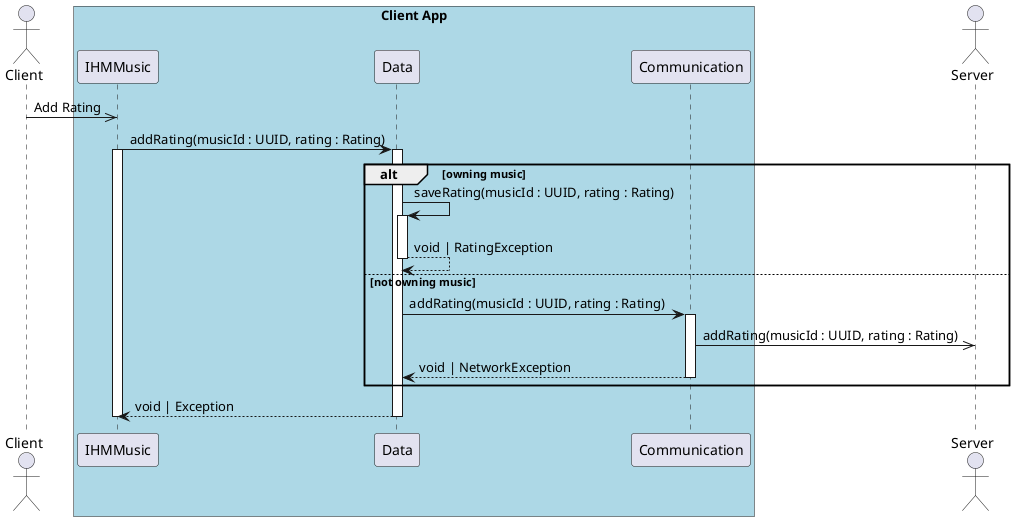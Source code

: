 @startuml 4.1. User add a rating to a music (client - sender)

actor Client as client

box "Client App" #LightBlue
    participant IHMMusic as ihm
    participant Data as data
    participant Communication as com
end box

actor Server as server

client ->> ihm : Add Rating

ihm -> data++ : addRating(musicId : UUID, rating : Rating)
activate ihm

alt owning music
    data -> data++ : saveRating(musicId : UUID, rating : Rating)
    return void | RatingException
else not owning music
    data -> com++ : addRating(musicId : UUID, rating : Rating)
    com ->> server : addRating(musicId : UUID, rating : Rating)
    return void | NetworkException
end

return void | Exception
deactivate ihm

@enduml